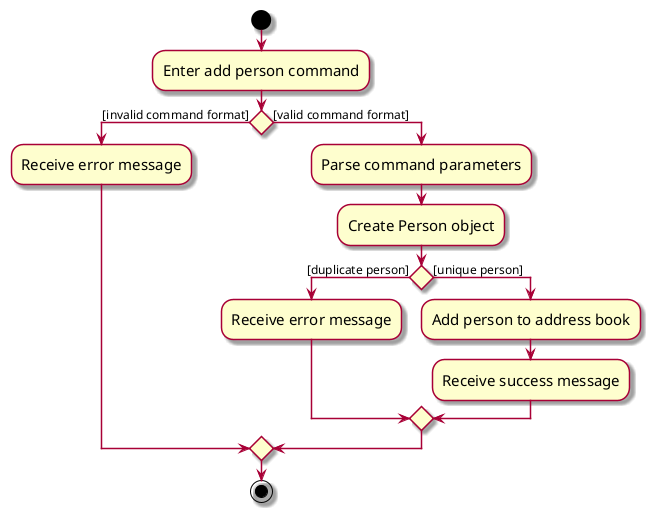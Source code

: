 @startuml
skin rose
skinparam ActivityFontSize 15
skinparam ArrowFontSize 12
start
:Enter add person command;

'Since the beta syntax does not support placing the condition outside the
'diamond we place it as the true branch instead.

if () then ([invalid command format])
    :Receive error message;
else ([valid command format])
    :Parse command parameters;
    :Create Person object;

    if() then ([duplicate person])
        :Receive error message;
    else ([unique person])
        :Add person to address book;
        :Receive success message;
    endif
endif
stop
@enduml

